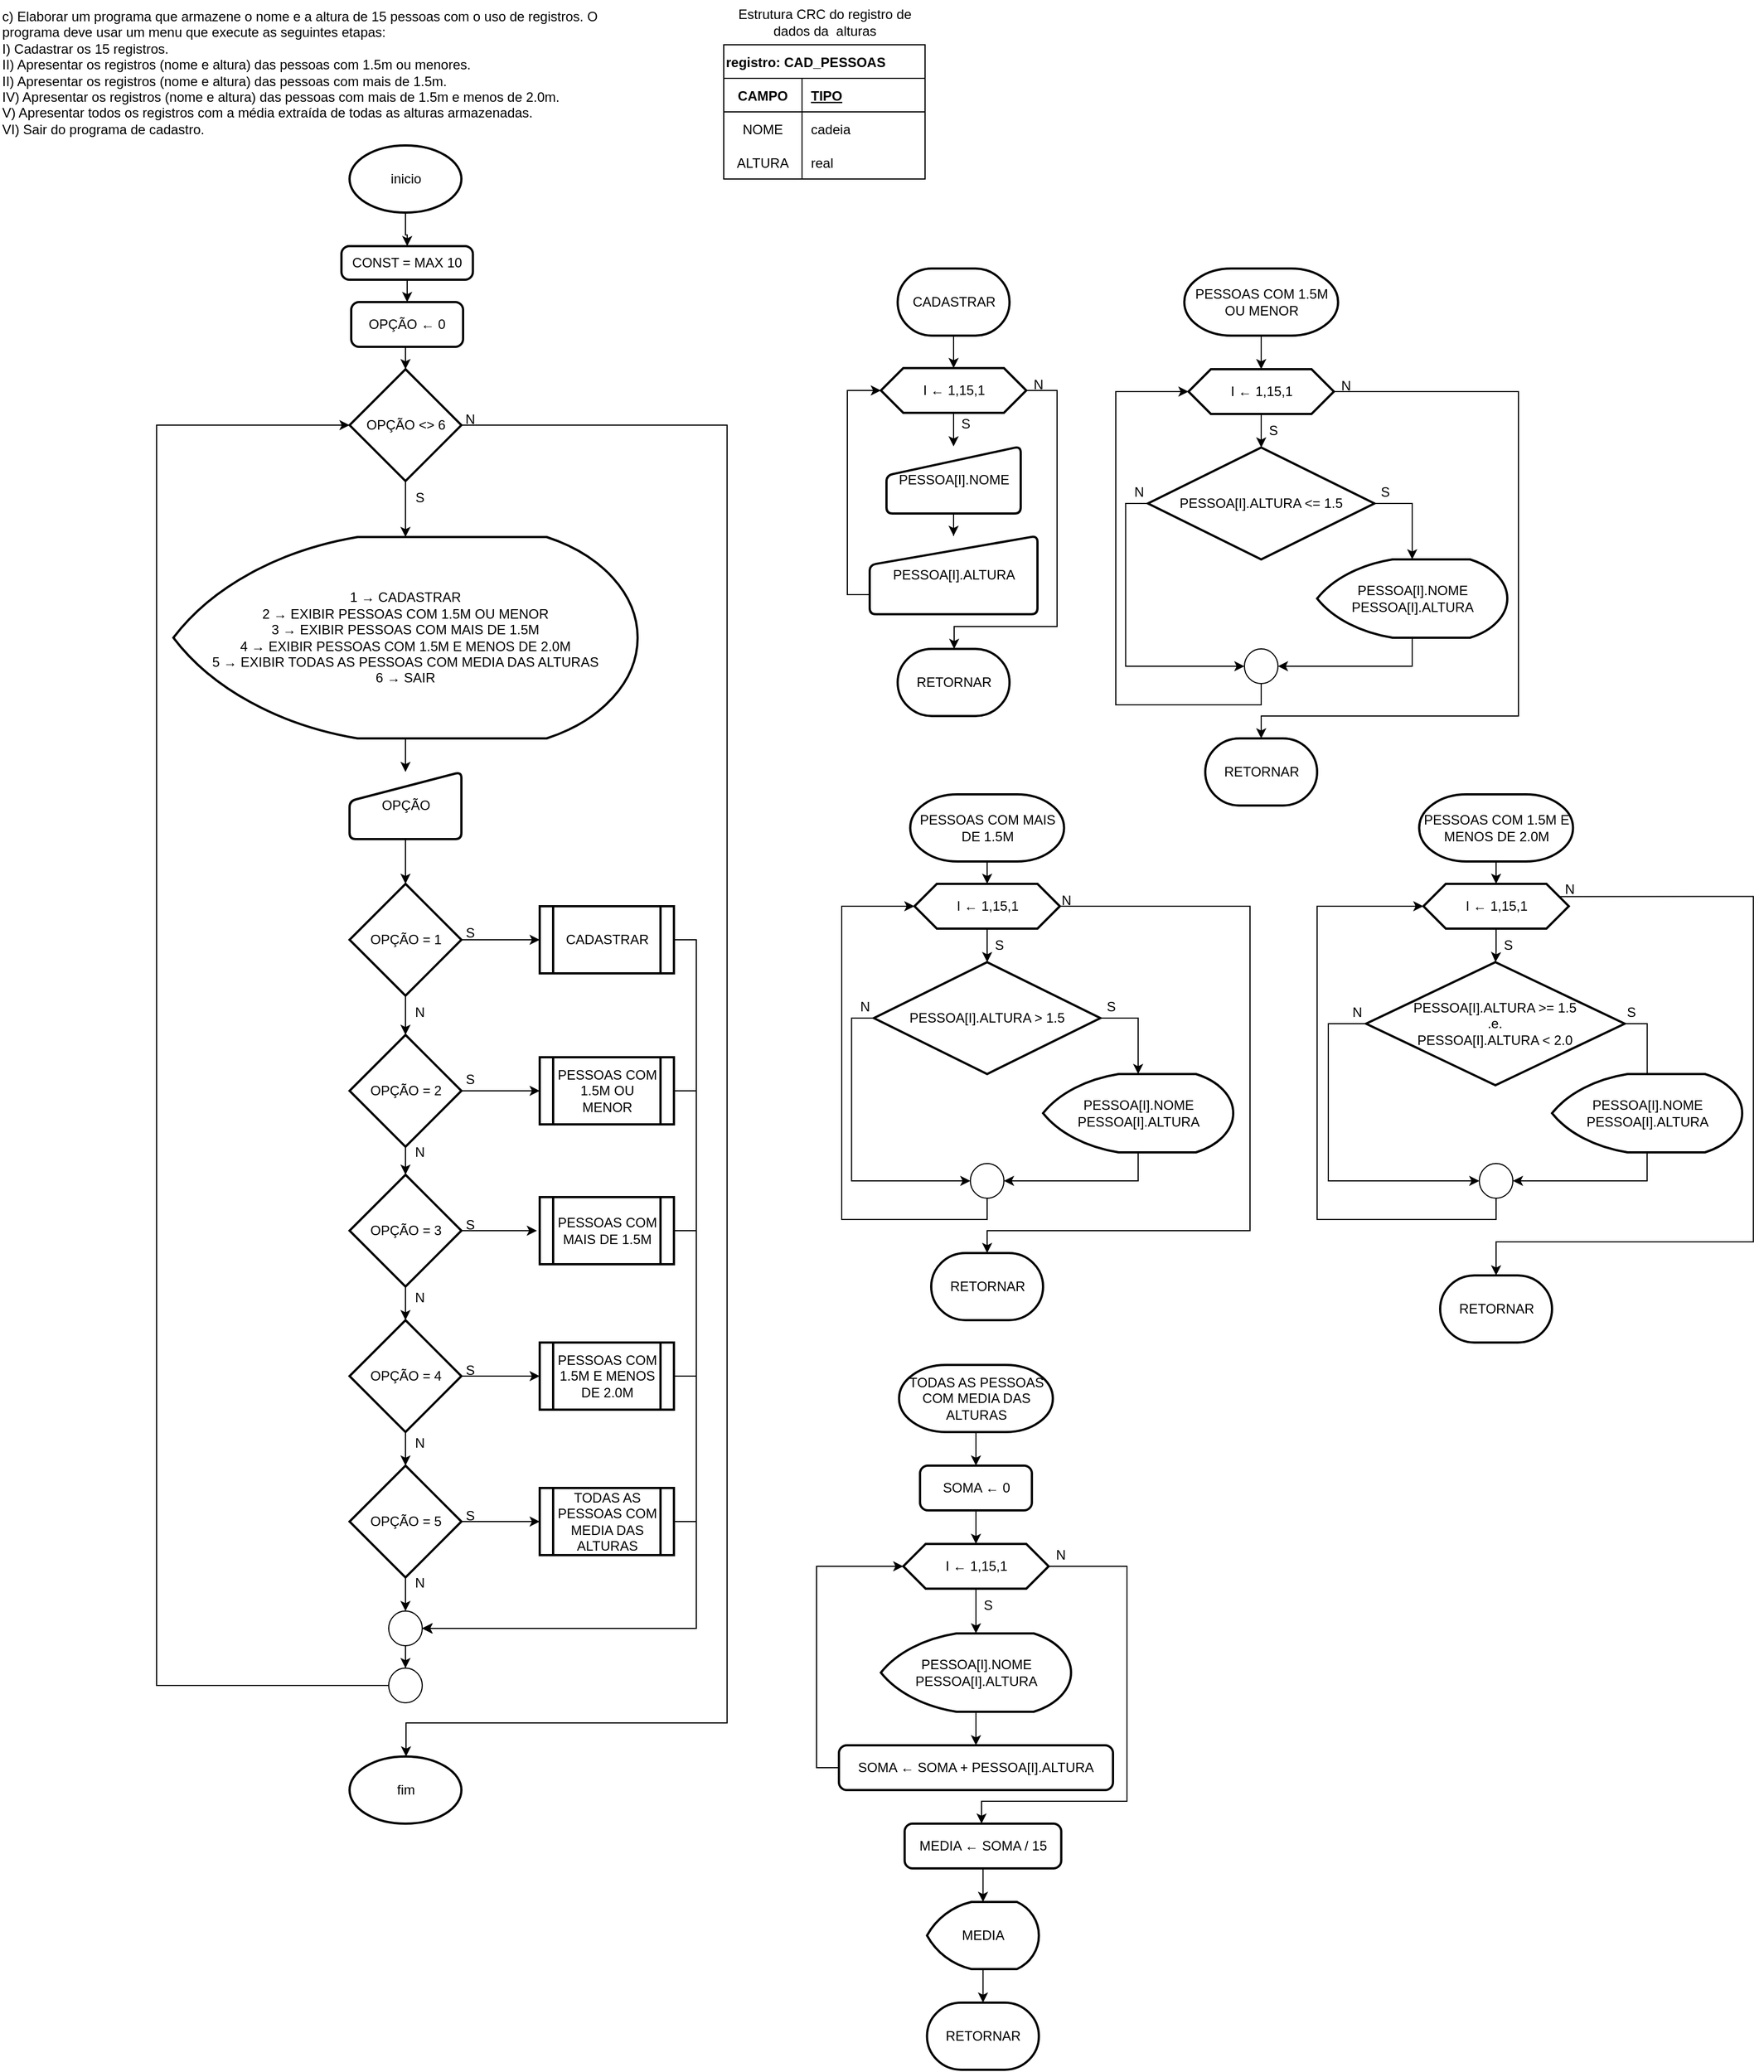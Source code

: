 <mxfile version="19.0.3" type="device"><diagram id="LJ9SAb0dNBI83WaKkTqZ" name="Página-1"><mxGraphModel dx="1673" dy="1018" grid="1" gridSize="10" guides="1" tooltips="1" connect="1" arrows="1" fold="1" page="1" pageScale="1" pageWidth="827" pageHeight="1169" math="1" shadow="0"><root><mxCell id="0"/><mxCell id="1" parent="0"/><mxCell id="teIxPGMPW0-w3DGGr-jx-31" value="registro: CAD_PESSOAS" style="shape=table;startSize=30;container=1;collapsible=1;childLayout=tableLayout;fixedRows=1;rowLines=0;fontStyle=1;align=left;resizeLast=1;" parent="1" vertex="1"><mxGeometry x="647" y="40" width="180" height="120" as="geometry"/></mxCell><mxCell id="teIxPGMPW0-w3DGGr-jx-32" value="" style="shape=tableRow;horizontal=0;startSize=0;swimlaneHead=0;swimlaneBody=0;fillColor=none;collapsible=0;dropTarget=0;points=[[0,0.5],[1,0.5]];portConstraint=eastwest;top=0;left=0;right=0;bottom=1;" parent="teIxPGMPW0-w3DGGr-jx-31" vertex="1"><mxGeometry y="30" width="180" height="30" as="geometry"/></mxCell><mxCell id="teIxPGMPW0-w3DGGr-jx-33" value="CAMPO" style="shape=partialRectangle;connectable=0;fillColor=none;top=0;left=0;bottom=0;right=0;fontStyle=1;overflow=hidden;" parent="teIxPGMPW0-w3DGGr-jx-32" vertex="1"><mxGeometry width="70" height="30" as="geometry"><mxRectangle width="70" height="30" as="alternateBounds"/></mxGeometry></mxCell><mxCell id="teIxPGMPW0-w3DGGr-jx-34" value="TIPO" style="shape=partialRectangle;connectable=0;fillColor=none;top=0;left=0;bottom=0;right=0;align=left;spacingLeft=6;fontStyle=5;overflow=hidden;" parent="teIxPGMPW0-w3DGGr-jx-32" vertex="1"><mxGeometry x="70" width="110" height="30" as="geometry"><mxRectangle width="110" height="30" as="alternateBounds"/></mxGeometry></mxCell><mxCell id="teIxPGMPW0-w3DGGr-jx-35" value="" style="shape=tableRow;horizontal=0;startSize=0;swimlaneHead=0;swimlaneBody=0;fillColor=none;collapsible=0;dropTarget=0;points=[[0,0.5],[1,0.5]];portConstraint=eastwest;top=0;left=0;right=0;bottom=0;" parent="teIxPGMPW0-w3DGGr-jx-31" vertex="1"><mxGeometry y="60" width="180" height="30" as="geometry"/></mxCell><mxCell id="teIxPGMPW0-w3DGGr-jx-36" value="NOME" style="shape=partialRectangle;connectable=0;fillColor=none;top=0;left=0;bottom=0;right=0;editable=1;overflow=hidden;" parent="teIxPGMPW0-w3DGGr-jx-35" vertex="1"><mxGeometry width="70" height="30" as="geometry"><mxRectangle width="70" height="30" as="alternateBounds"/></mxGeometry></mxCell><mxCell id="teIxPGMPW0-w3DGGr-jx-37" value="cadeia" style="shape=partialRectangle;connectable=0;fillColor=none;top=0;left=0;bottom=0;right=0;align=left;spacingLeft=6;overflow=hidden;" parent="teIxPGMPW0-w3DGGr-jx-35" vertex="1"><mxGeometry x="70" width="110" height="30" as="geometry"><mxRectangle width="110" height="30" as="alternateBounds"/></mxGeometry></mxCell><mxCell id="teIxPGMPW0-w3DGGr-jx-38" value="" style="shape=tableRow;horizontal=0;startSize=0;swimlaneHead=0;swimlaneBody=0;fillColor=none;collapsible=0;dropTarget=0;points=[[0,0.5],[1,0.5]];portConstraint=eastwest;top=0;left=0;right=0;bottom=0;" parent="teIxPGMPW0-w3DGGr-jx-31" vertex="1"><mxGeometry y="90" width="180" height="30" as="geometry"/></mxCell><mxCell id="teIxPGMPW0-w3DGGr-jx-39" value="ALTURA" style="shape=partialRectangle;connectable=0;fillColor=none;top=0;left=0;bottom=0;right=0;editable=1;overflow=hidden;" parent="teIxPGMPW0-w3DGGr-jx-38" vertex="1"><mxGeometry width="70" height="30" as="geometry"><mxRectangle width="70" height="30" as="alternateBounds"/></mxGeometry></mxCell><mxCell id="teIxPGMPW0-w3DGGr-jx-40" value="real" style="shape=partialRectangle;connectable=0;fillColor=none;top=0;left=0;bottom=0;right=0;align=left;spacingLeft=6;overflow=hidden;" parent="teIxPGMPW0-w3DGGr-jx-38" vertex="1"><mxGeometry x="70" width="110" height="30" as="geometry"><mxRectangle width="110" height="30" as="alternateBounds"/></mxGeometry></mxCell><mxCell id="teIxPGMPW0-w3DGGr-jx-44" value="c) Elaborar um programa que armazene o nome e a altura de 15 pessoas com o uso de registros. O&lt;br&gt;programa deve usar um menu que execute as seguintes etapas:&lt;br&gt;I) Cadastrar os 15 registros.&lt;br&gt;II) Apresentar os registros (nome e altura) das pessoas com 1.5m ou menores.&lt;br&gt;II) Apresentar os registros (nome e altura) das pessoas com mais de 1.5m.&lt;br&gt;IV) Apresentar os registros (nome e altura) das pessoas com mais de 1.5m e menos de 2.0m.&lt;br&gt;V) Apresentar todos os registros com a média extraída de todas as alturas armazenadas.&lt;br&gt;VI) Sair do programa de cadastro." style="text;html=1;align=left;verticalAlign=middle;resizable=0;points=[];autosize=1;strokeColor=none;fillColor=none;" parent="1" vertex="1"><mxGeometry width="550" height="130" as="geometry"/></mxCell><mxCell id="teIxPGMPW0-w3DGGr-jx-45" value="fim" style="strokeWidth=2;html=1;shape=mxgraph.flowchart.start_1;whiteSpace=wrap;" parent="1" vertex="1"><mxGeometry x="312.5" y="1570" width="100" height="60" as="geometry"/></mxCell><mxCell id="IlUBP-6CFUCxmYZLpKxb-3" style="edgeStyle=orthogonalEdgeStyle;rounded=0;orthogonalLoop=1;jettySize=auto;html=1;exitX=0.5;exitY=1;exitDx=0;exitDy=0;exitPerimeter=0;" edge="1" parent="1" source="teIxPGMPW0-w3DGGr-jx-46" target="IlUBP-6CFUCxmYZLpKxb-1"><mxGeometry relative="1" as="geometry"/></mxCell><mxCell id="teIxPGMPW0-w3DGGr-jx-46" value="inicio" style="strokeWidth=2;html=1;shape=mxgraph.flowchart.start_1;whiteSpace=wrap;" parent="1" vertex="1"><mxGeometry x="312.5" y="130" width="100" height="60" as="geometry"/></mxCell><mxCell id="teIxPGMPW0-w3DGGr-jx-50" value="" style="edgeStyle=orthogonalEdgeStyle;rounded=0;orthogonalLoop=1;jettySize=auto;html=1;" parent="1" source="teIxPGMPW0-w3DGGr-jx-47" target="teIxPGMPW0-w3DGGr-jx-49" edge="1"><mxGeometry relative="1" as="geometry"/></mxCell><mxCell id="PI6OrRHNAmkPmVGXPq8E-4" style="edgeStyle=orthogonalEdgeStyle;rounded=0;orthogonalLoop=1;jettySize=auto;html=1;exitX=1;exitY=0.5;exitDx=0;exitDy=0;" parent="1" source="teIxPGMPW0-w3DGGr-jx-47" target="PI6OrRHNAmkPmVGXPq8E-3" edge="1"><mxGeometry relative="1" as="geometry"><Array as="points"><mxPoint x="945" y="349"/><mxPoint x="945" y="560"/><mxPoint x="853" y="560"/></Array></mxGeometry></mxCell><mxCell id="teIxPGMPW0-w3DGGr-jx-47" value="I ← 1,15,1" style="shape=hexagon;perimeter=hexagonPerimeter2;whiteSpace=wrap;html=1;fixedSize=1;strokeWidth=2;" parent="1" vertex="1"><mxGeometry x="787.5" y="329" width="130" height="40" as="geometry"/></mxCell><mxCell id="teIxPGMPW0-w3DGGr-jx-54" value="" style="edgeStyle=orthogonalEdgeStyle;rounded=0;orthogonalLoop=1;jettySize=auto;html=1;" parent="1" source="teIxPGMPW0-w3DGGr-jx-49" target="teIxPGMPW0-w3DGGr-jx-53" edge="1"><mxGeometry relative="1" as="geometry"/></mxCell><mxCell id="teIxPGMPW0-w3DGGr-jx-49" value="PESSOA[I].NOME" style="html=1;strokeWidth=2;shape=manualInput;whiteSpace=wrap;rounded=1;size=26;arcSize=11;" parent="1" vertex="1"><mxGeometry x="792.5" y="399" width="120" height="60" as="geometry"/></mxCell><mxCell id="teIxPGMPW0-w3DGGr-jx-51" value="S" style="text;html=1;align=center;verticalAlign=middle;resizable=0;points=[];autosize=1;strokeColor=none;fillColor=none;" parent="1" vertex="1"><mxGeometry x="847.5" y="364" width="30" height="30" as="geometry"/></mxCell><mxCell id="teIxPGMPW0-w3DGGr-jx-52" value="&lt;span class=&quot;fontstyle0&quot;&gt;Estrutura CRC do registro de&lt;br&gt;dados da&lt;/span&gt;&amp;nbsp; alturas" style="text;html=1;align=center;verticalAlign=middle;resizable=0;points=[];autosize=1;strokeColor=none;fillColor=none;" parent="1" vertex="1"><mxGeometry x="647" width="180" height="40" as="geometry"/></mxCell><mxCell id="lU_Yyd9kSBHqu7ctKC-S-3" style="edgeStyle=orthogonalEdgeStyle;rounded=0;orthogonalLoop=1;jettySize=auto;html=1;exitX=0;exitY=0.75;exitDx=0;exitDy=0;entryX=0;entryY=0.5;entryDx=0;entryDy=0;" parent="1" source="teIxPGMPW0-w3DGGr-jx-53" target="teIxPGMPW0-w3DGGr-jx-47" edge="1"><mxGeometry relative="1" as="geometry"/></mxCell><mxCell id="teIxPGMPW0-w3DGGr-jx-53" value="PESSOA[I].ALTURA" style="html=1;strokeWidth=2;shape=manualInput;whiteSpace=wrap;rounded=1;size=26;arcSize=11;" parent="1" vertex="1"><mxGeometry x="777.5" y="479" width="150" height="70" as="geometry"/></mxCell><mxCell id="2sQ_vGjfRkfGGrrOUuY--8" style="edgeStyle=orthogonalEdgeStyle;rounded=0;orthogonalLoop=1;jettySize=auto;html=1;exitX=0.5;exitY=1;exitDx=0;exitDy=0;entryX=0.5;entryY=0;entryDx=0;entryDy=0;entryPerimeter=0;" parent="1" source="teIxPGMPW0-w3DGGr-jx-132" target="teIxPGMPW0-w3DGGr-jx-136" edge="1"><mxGeometry relative="1" as="geometry"/></mxCell><mxCell id="teIxPGMPW0-w3DGGr-jx-132" value="OPÇÃO ← 0" style="rounded=1;whiteSpace=wrap;html=1;absoluteArcSize=1;arcSize=14;strokeWidth=2;" parent="1" vertex="1"><mxGeometry x="314" y="270" width="100" height="40" as="geometry"/></mxCell><mxCell id="lU_Yyd9kSBHqu7ctKC-S-1" value="" style="edgeStyle=orthogonalEdgeStyle;rounded=0;orthogonalLoop=1;jettySize=auto;html=1;" parent="1" source="teIxPGMPW0-w3DGGr-jx-136" target="2sQ_vGjfRkfGGrrOUuY--1" edge="1"><mxGeometry relative="1" as="geometry"/></mxCell><mxCell id="PI6OrRHNAmkPmVGXPq8E-56" style="edgeStyle=orthogonalEdgeStyle;rounded=0;orthogonalLoop=1;jettySize=auto;html=1;exitX=1;exitY=0.5;exitDx=0;exitDy=0;exitPerimeter=0;" parent="1" source="teIxPGMPW0-w3DGGr-jx-136" target="teIxPGMPW0-w3DGGr-jx-45" edge="1"><mxGeometry relative="1" as="geometry"><Array as="points"><mxPoint x="650" y="380"/><mxPoint x="650" y="1540"/><mxPoint x="363" y="1540"/></Array></mxGeometry></mxCell><mxCell id="teIxPGMPW0-w3DGGr-jx-136" value="OPÇÃO &amp;lt;&amp;gt; 6" style="strokeWidth=2;html=1;shape=mxgraph.flowchart.decision;whiteSpace=wrap;" parent="1" vertex="1"><mxGeometry x="312.5" y="330" width="100" height="100" as="geometry"/></mxCell><mxCell id="PI6OrRHNAmkPmVGXPq8E-24" style="edgeStyle=orthogonalEdgeStyle;rounded=0;orthogonalLoop=1;jettySize=auto;html=1;exitX=0.5;exitY=1;exitDx=0;exitDy=0;exitPerimeter=0;" parent="1" source="teIxPGMPW0-w3DGGr-jx-138" target="teIxPGMPW0-w3DGGr-jx-148" edge="1"><mxGeometry relative="1" as="geometry"/></mxCell><mxCell id="PI6OrRHNAmkPmVGXPq8E-43" value="" style="edgeStyle=orthogonalEdgeStyle;rounded=0;orthogonalLoop=1;jettySize=auto;html=1;" parent="1" source="teIxPGMPW0-w3DGGr-jx-138" target="PI6OrRHNAmkPmVGXPq8E-42" edge="1"><mxGeometry relative="1" as="geometry"/></mxCell><mxCell id="teIxPGMPW0-w3DGGr-jx-138" value="OPÇÃO = 1" style="strokeWidth=2;html=1;shape=mxgraph.flowchart.decision;whiteSpace=wrap;" parent="1" vertex="1"><mxGeometry x="312.5" y="790" width="100" height="100" as="geometry"/></mxCell><mxCell id="teIxPGMPW0-w3DGGr-jx-140" value="S" style="text;html=1;align=center;verticalAlign=middle;resizable=0;points=[];autosize=1;strokeColor=none;fillColor=none;" parent="1" vertex="1"><mxGeometry x="360" y="430" width="30" height="30" as="geometry"/></mxCell><mxCell id="teIxPGMPW0-w3DGGr-jx-147" value="N" style="text;html=1;align=center;verticalAlign=middle;resizable=0;points=[];autosize=1;strokeColor=none;fillColor=none;" parent="1" vertex="1"><mxGeometry x="912.5" y="329" width="30" height="30" as="geometry"/></mxCell><mxCell id="PI6OrRHNAmkPmVGXPq8E-25" style="edgeStyle=orthogonalEdgeStyle;rounded=0;orthogonalLoop=1;jettySize=auto;html=1;exitX=0.5;exitY=1;exitDx=0;exitDy=0;exitPerimeter=0;" parent="1" source="teIxPGMPW0-w3DGGr-jx-148" target="lU_Yyd9kSBHqu7ctKC-S-27" edge="1"><mxGeometry relative="1" as="geometry"/></mxCell><mxCell id="PI6OrRHNAmkPmVGXPq8E-33" value="" style="edgeStyle=orthogonalEdgeStyle;rounded=0;orthogonalLoop=1;jettySize=auto;html=1;" parent="1" source="teIxPGMPW0-w3DGGr-jx-148" target="PI6OrRHNAmkPmVGXPq8E-32" edge="1"><mxGeometry relative="1" as="geometry"/></mxCell><mxCell id="teIxPGMPW0-w3DGGr-jx-148" value="OPÇÃO = 2" style="strokeWidth=2;html=1;shape=mxgraph.flowchart.decision;whiteSpace=wrap;" parent="1" vertex="1"><mxGeometry x="312.5" y="925" width="100" height="100" as="geometry"/></mxCell><mxCell id="teIxPGMPW0-w3DGGr-jx-155" value="S" style="text;html=1;align=center;verticalAlign=middle;resizable=0;points=[];autosize=1;strokeColor=none;fillColor=none;" parent="1" vertex="1"><mxGeometry x="405" y="950" width="30" height="30" as="geometry"/></mxCell><mxCell id="teIxPGMPW0-w3DGGr-jx-157" value="S" style="text;html=1;align=center;verticalAlign=middle;resizable=0;points=[];autosize=1;strokeColor=none;fillColor=none;" parent="1" vertex="1"><mxGeometry x="405" y="819" width="30" height="30" as="geometry"/></mxCell><mxCell id="teIxPGMPW0-w3DGGr-jx-158" value="N" style="text;html=1;align=center;verticalAlign=middle;resizable=0;points=[];autosize=1;strokeColor=none;fillColor=none;" parent="1" vertex="1"><mxGeometry x="360" y="890" width="30" height="30" as="geometry"/></mxCell><mxCell id="teIxPGMPW0-w3DGGr-jx-159" value="N" style="text;html=1;align=center;verticalAlign=middle;resizable=0;points=[];autosize=1;strokeColor=none;fillColor=none;" parent="1" vertex="1"><mxGeometry x="405" y="360" width="30" height="30" as="geometry"/></mxCell><mxCell id="lU_Yyd9kSBHqu7ctKC-S-2" value="" style="edgeStyle=orthogonalEdgeStyle;rounded=0;orthogonalLoop=1;jettySize=auto;html=1;" parent="1" source="2sQ_vGjfRkfGGrrOUuY--1" target="2sQ_vGjfRkfGGrrOUuY--2" edge="1"><mxGeometry relative="1" as="geometry"/></mxCell><mxCell id="2sQ_vGjfRkfGGrrOUuY--1" value="&lt;div&gt;1 → CADASTRAR&lt;/div&gt;&lt;div&gt;2 → EXIBIR PESSOAS COM 1.5M OU MENOR&lt;br&gt;&lt;/div&gt;&lt;div&gt;3 → EXIBIR PESSOAS COM MAIS DE 1.5M&lt;br&gt;&lt;/div&gt;&lt;div&gt;4 → EXIBIR PESSOAS COM 1.5M E MENOS DE 2.0M&lt;br&gt;&lt;/div&gt;&lt;div&gt;5 → EXIBIR TODAS AS PESSOAS COM MEDIA DAS ALTURAS&lt;/div&gt;&lt;div&gt;6 → SAIR&lt;br&gt;&lt;/div&gt;" style="strokeWidth=2;html=1;shape=mxgraph.flowchart.display;whiteSpace=wrap;" parent="1" vertex="1"><mxGeometry x="155" y="480" width="415" height="180" as="geometry"/></mxCell><mxCell id="2sQ_vGjfRkfGGrrOUuY--3" value="" style="edgeStyle=orthogonalEdgeStyle;rounded=0;orthogonalLoop=1;jettySize=auto;html=1;" parent="1" source="2sQ_vGjfRkfGGrrOUuY--2" target="teIxPGMPW0-w3DGGr-jx-138" edge="1"><mxGeometry relative="1" as="geometry"/></mxCell><mxCell id="2sQ_vGjfRkfGGrrOUuY--2" value="OPÇÃO" style="html=1;strokeWidth=2;shape=manualInput;whiteSpace=wrap;rounded=1;size=26;arcSize=11;" parent="1" vertex="1"><mxGeometry x="312.5" y="690" width="100" height="60" as="geometry"/></mxCell><mxCell id="lU_Yyd9kSBHqu7ctKC-S-8" value="" style="edgeStyle=orthogonalEdgeStyle;rounded=0;orthogonalLoop=1;jettySize=auto;html=1;" parent="1" source="lU_Yyd9kSBHqu7ctKC-S-5" target="lU_Yyd9kSBHqu7ctKC-S-7" edge="1"><mxGeometry relative="1" as="geometry"/></mxCell><mxCell id="PI6OrRHNAmkPmVGXPq8E-9" style="edgeStyle=orthogonalEdgeStyle;rounded=0;orthogonalLoop=1;jettySize=auto;html=1;exitX=1;exitY=0.5;exitDx=0;exitDy=0;" parent="1" source="lU_Yyd9kSBHqu7ctKC-S-5" edge="1"><mxGeometry relative="1" as="geometry"><mxPoint x="1127.5" y="660" as="targetPoint"/><Array as="points"><mxPoint x="1357.5" y="350"/><mxPoint x="1357.5" y="640"/><mxPoint x="1127.5" y="640"/></Array></mxGeometry></mxCell><mxCell id="lU_Yyd9kSBHqu7ctKC-S-5" value="I ← 1,15,1" style="shape=hexagon;perimeter=hexagonPerimeter2;whiteSpace=wrap;html=1;fixedSize=1;strokeWidth=2;" parent="1" vertex="1"><mxGeometry x="1062.5" y="330" width="130" height="40" as="geometry"/></mxCell><mxCell id="lU_Yyd9kSBHqu7ctKC-S-10" style="edgeStyle=orthogonalEdgeStyle;rounded=0;orthogonalLoop=1;jettySize=auto;html=1;exitX=1;exitY=0.5;exitDx=0;exitDy=0;exitPerimeter=0;" parent="1" source="lU_Yyd9kSBHqu7ctKC-S-7" target="lU_Yyd9kSBHqu7ctKC-S-9" edge="1"><mxGeometry relative="1" as="geometry"/></mxCell><mxCell id="lU_Yyd9kSBHqu7ctKC-S-14" style="edgeStyle=orthogonalEdgeStyle;rounded=0;orthogonalLoop=1;jettySize=auto;html=1;exitX=0;exitY=0.5;exitDx=0;exitDy=0;exitPerimeter=0;entryX=0;entryY=0.5;entryDx=0;entryDy=0;entryPerimeter=0;" parent="1" source="lU_Yyd9kSBHqu7ctKC-S-7" target="lU_Yyd9kSBHqu7ctKC-S-12" edge="1"><mxGeometry relative="1" as="geometry"/></mxCell><mxCell id="lU_Yyd9kSBHqu7ctKC-S-7" value="&lt;div&gt;PESSOA[I].ALTURA &amp;lt;= 1.5&lt;/div&gt;" style="strokeWidth=2;html=1;shape=mxgraph.flowchart.decision;whiteSpace=wrap;" parent="1" vertex="1"><mxGeometry x="1026.25" y="400" width="202.5" height="100" as="geometry"/></mxCell><mxCell id="lU_Yyd9kSBHqu7ctKC-S-13" style="edgeStyle=orthogonalEdgeStyle;rounded=0;orthogonalLoop=1;jettySize=auto;html=1;exitX=0.5;exitY=1;exitDx=0;exitDy=0;exitPerimeter=0;entryX=1;entryY=0.5;entryDx=0;entryDy=0;entryPerimeter=0;" parent="1" source="lU_Yyd9kSBHqu7ctKC-S-9" target="lU_Yyd9kSBHqu7ctKC-S-12" edge="1"><mxGeometry relative="1" as="geometry"/></mxCell><mxCell id="lU_Yyd9kSBHqu7ctKC-S-9" value="&lt;div&gt;PESSOA[I].NOME&lt;/div&gt;PESSOA[I].ALTURA" style="strokeWidth=2;html=1;shape=mxgraph.flowchart.display;whiteSpace=wrap;" parent="1" vertex="1"><mxGeometry x="1177.5" y="500" width="170" height="70" as="geometry"/></mxCell><mxCell id="lU_Yyd9kSBHqu7ctKC-S-11" value="S" style="text;html=1;align=center;verticalAlign=middle;resizable=0;points=[];autosize=1;strokeColor=none;fillColor=none;" parent="1" vertex="1"><mxGeometry x="1122.5" y="370" width="30" height="30" as="geometry"/></mxCell><mxCell id="lU_Yyd9kSBHqu7ctKC-S-18" style="edgeStyle=orthogonalEdgeStyle;rounded=0;orthogonalLoop=1;jettySize=auto;html=1;exitX=0.5;exitY=1;exitDx=0;exitDy=0;exitPerimeter=0;entryX=0;entryY=0.5;entryDx=0;entryDy=0;" parent="1" source="lU_Yyd9kSBHqu7ctKC-S-12" target="lU_Yyd9kSBHqu7ctKC-S-5" edge="1"><mxGeometry relative="1" as="geometry"><Array as="points"><mxPoint x="1127.5" y="630"/><mxPoint x="997.5" y="630"/><mxPoint x="997.5" y="350"/></Array></mxGeometry></mxCell><mxCell id="lU_Yyd9kSBHqu7ctKC-S-12" value="" style="verticalLabelPosition=bottom;verticalAlign=top;html=1;shape=mxgraph.flowchart.on-page_reference;" parent="1" vertex="1"><mxGeometry x="1112.5" y="580" width="30" height="31" as="geometry"/></mxCell><mxCell id="lU_Yyd9kSBHqu7ctKC-S-16" value="N" style="text;html=1;align=center;verticalAlign=middle;resizable=0;points=[];autosize=1;strokeColor=none;fillColor=none;" parent="1" vertex="1"><mxGeometry x="1002.5" y="425" width="30" height="30" as="geometry"/></mxCell><mxCell id="lU_Yyd9kSBHqu7ctKC-S-17" value="S" style="text;html=1;align=center;verticalAlign=middle;resizable=0;points=[];autosize=1;strokeColor=none;fillColor=none;" parent="1" vertex="1"><mxGeometry x="1222.5" y="425" width="30" height="30" as="geometry"/></mxCell><mxCell id="lU_Yyd9kSBHqu7ctKC-S-22" value="N" style="text;html=1;align=center;verticalAlign=middle;resizable=0;points=[];autosize=1;strokeColor=none;fillColor=none;" parent="1" vertex="1"><mxGeometry x="360" y="1015" width="30" height="30" as="geometry"/></mxCell><mxCell id="lU_Yyd9kSBHqu7ctKC-S-24" value="N" style="text;html=1;align=center;verticalAlign=middle;resizable=0;points=[];autosize=1;strokeColor=none;fillColor=none;" parent="1" vertex="1"><mxGeometry x="1187.5" y="330" width="30" height="30" as="geometry"/></mxCell><mxCell id="PI6OrRHNAmkPmVGXPq8E-26" style="edgeStyle=orthogonalEdgeStyle;rounded=0;orthogonalLoop=1;jettySize=auto;html=1;exitX=0.5;exitY=1;exitDx=0;exitDy=0;exitPerimeter=0;" parent="1" source="lU_Yyd9kSBHqu7ctKC-S-27" target="lU_Yyd9kSBHqu7ctKC-S-49" edge="1"><mxGeometry relative="1" as="geometry"/></mxCell><mxCell id="PI6OrRHNAmkPmVGXPq8E-41" style="edgeStyle=orthogonalEdgeStyle;rounded=0;orthogonalLoop=1;jettySize=auto;html=1;exitX=1;exitY=0.5;exitDx=0;exitDy=0;exitPerimeter=0;" parent="1" source="lU_Yyd9kSBHqu7ctKC-S-27" edge="1"><mxGeometry relative="1" as="geometry"><mxPoint x="480" y="1100" as="targetPoint"/></mxGeometry></mxCell><mxCell id="lU_Yyd9kSBHqu7ctKC-S-27" value="OPÇÃO = 3" style="strokeWidth=2;html=1;shape=mxgraph.flowchart.decision;whiteSpace=wrap;" parent="1" vertex="1"><mxGeometry x="312.5" y="1050" width="100" height="100" as="geometry"/></mxCell><mxCell id="lU_Yyd9kSBHqu7ctKC-S-29" value="" style="edgeStyle=orthogonalEdgeStyle;rounded=0;orthogonalLoop=1;jettySize=auto;html=1;" parent="1" source="lU_Yyd9kSBHqu7ctKC-S-31" target="lU_Yyd9kSBHqu7ctKC-S-34" edge="1"><mxGeometry relative="1" as="geometry"/></mxCell><mxCell id="PI6OrRHNAmkPmVGXPq8E-13" style="edgeStyle=orthogonalEdgeStyle;rounded=0;orthogonalLoop=1;jettySize=auto;html=1;exitX=1;exitY=0.5;exitDx=0;exitDy=0;" parent="1" source="lU_Yyd9kSBHqu7ctKC-S-31" target="PI6OrRHNAmkPmVGXPq8E-12" edge="1"><mxGeometry relative="1" as="geometry"><Array as="points"><mxPoint x="1117.5" y="810"/><mxPoint x="1117.5" y="1100"/><mxPoint x="882.5" y="1100"/></Array></mxGeometry></mxCell><mxCell id="lU_Yyd9kSBHqu7ctKC-S-31" value="I ← 1,15,1" style="shape=hexagon;perimeter=hexagonPerimeter2;whiteSpace=wrap;html=1;fixedSize=1;strokeWidth=2;" parent="1" vertex="1"><mxGeometry x="817.5" y="790" width="130" height="40" as="geometry"/></mxCell><mxCell id="lU_Yyd9kSBHqu7ctKC-S-32" style="edgeStyle=orthogonalEdgeStyle;rounded=0;orthogonalLoop=1;jettySize=auto;html=1;exitX=1;exitY=0.5;exitDx=0;exitDy=0;exitPerimeter=0;" parent="1" source="lU_Yyd9kSBHqu7ctKC-S-34" target="lU_Yyd9kSBHqu7ctKC-S-36" edge="1"><mxGeometry relative="1" as="geometry"/></mxCell><mxCell id="lU_Yyd9kSBHqu7ctKC-S-33" style="edgeStyle=orthogonalEdgeStyle;rounded=0;orthogonalLoop=1;jettySize=auto;html=1;exitX=0;exitY=0.5;exitDx=0;exitDy=0;exitPerimeter=0;entryX=0;entryY=0.5;entryDx=0;entryDy=0;entryPerimeter=0;" parent="1" source="lU_Yyd9kSBHqu7ctKC-S-34" target="lU_Yyd9kSBHqu7ctKC-S-39" edge="1"><mxGeometry relative="1" as="geometry"/></mxCell><mxCell id="lU_Yyd9kSBHqu7ctKC-S-34" value="&lt;div&gt;PESSOA[I].ALTURA &amp;gt; 1.5&lt;/div&gt;" style="strokeWidth=2;html=1;shape=mxgraph.flowchart.decision;whiteSpace=wrap;" parent="1" vertex="1"><mxGeometry x="781.25" y="860" width="202.5" height="100" as="geometry"/></mxCell><mxCell id="lU_Yyd9kSBHqu7ctKC-S-35" style="edgeStyle=orthogonalEdgeStyle;rounded=0;orthogonalLoop=1;jettySize=auto;html=1;exitX=0.5;exitY=1;exitDx=0;exitDy=0;exitPerimeter=0;entryX=1;entryY=0.5;entryDx=0;entryDy=0;entryPerimeter=0;" parent="1" source="lU_Yyd9kSBHqu7ctKC-S-36" target="lU_Yyd9kSBHqu7ctKC-S-39" edge="1"><mxGeometry relative="1" as="geometry"/></mxCell><mxCell id="lU_Yyd9kSBHqu7ctKC-S-36" value="&lt;div&gt;PESSOA[I].NOME&lt;/div&gt;PESSOA[I].ALTURA" style="strokeWidth=2;html=1;shape=mxgraph.flowchart.display;whiteSpace=wrap;" parent="1" vertex="1"><mxGeometry x="932.5" y="960" width="170" height="70" as="geometry"/></mxCell><mxCell id="lU_Yyd9kSBHqu7ctKC-S-37" value="S" style="text;html=1;align=center;verticalAlign=middle;resizable=0;points=[];autosize=1;strokeColor=none;fillColor=none;" parent="1" vertex="1"><mxGeometry x="877.5" y="830" width="30" height="30" as="geometry"/></mxCell><mxCell id="lU_Yyd9kSBHqu7ctKC-S-38" style="edgeStyle=orthogonalEdgeStyle;rounded=0;orthogonalLoop=1;jettySize=auto;html=1;exitX=0.5;exitY=1;exitDx=0;exitDy=0;exitPerimeter=0;entryX=0;entryY=0.5;entryDx=0;entryDy=0;" parent="1" source="lU_Yyd9kSBHqu7ctKC-S-39" target="lU_Yyd9kSBHqu7ctKC-S-31" edge="1"><mxGeometry relative="1" as="geometry"><Array as="points"><mxPoint x="882.5" y="1090"/><mxPoint x="752.5" y="1090"/><mxPoint x="752.5" y="810"/></Array></mxGeometry></mxCell><mxCell id="lU_Yyd9kSBHqu7ctKC-S-39" value="" style="verticalLabelPosition=bottom;verticalAlign=top;html=1;shape=mxgraph.flowchart.on-page_reference;" parent="1" vertex="1"><mxGeometry x="867.5" y="1040" width="30" height="31" as="geometry"/></mxCell><mxCell id="lU_Yyd9kSBHqu7ctKC-S-40" value="N" style="text;html=1;align=center;verticalAlign=middle;resizable=0;points=[];autosize=1;strokeColor=none;fillColor=none;" parent="1" vertex="1"><mxGeometry x="757.5" y="885" width="30" height="30" as="geometry"/></mxCell><mxCell id="lU_Yyd9kSBHqu7ctKC-S-41" value="S" style="text;html=1;align=center;verticalAlign=middle;resizable=0;points=[];autosize=1;strokeColor=none;fillColor=none;" parent="1" vertex="1"><mxGeometry x="977.5" y="885" width="30" height="30" as="geometry"/></mxCell><mxCell id="lU_Yyd9kSBHqu7ctKC-S-43" value="N" style="text;html=1;align=center;verticalAlign=middle;resizable=0;points=[];autosize=1;strokeColor=none;fillColor=none;" parent="1" vertex="1"><mxGeometry x="360" y="1145" width="30" height="30" as="geometry"/></mxCell><mxCell id="lU_Yyd9kSBHqu7ctKC-S-44" value="N" style="text;html=1;align=center;verticalAlign=middle;resizable=0;points=[];autosize=1;strokeColor=none;fillColor=none;" parent="1" vertex="1"><mxGeometry x="937.5" y="790" width="30" height="30" as="geometry"/></mxCell><mxCell id="PI6OrRHNAmkPmVGXPq8E-31" value="" style="edgeStyle=orthogonalEdgeStyle;rounded=0;orthogonalLoop=1;jettySize=auto;html=1;" parent="1" source="lU_Yyd9kSBHqu7ctKC-S-49" target="PI6OrRHNAmkPmVGXPq8E-30" edge="1"><mxGeometry relative="1" as="geometry"/></mxCell><mxCell id="PI6OrRHNAmkPmVGXPq8E-37" value="" style="edgeStyle=orthogonalEdgeStyle;rounded=0;orthogonalLoop=1;jettySize=auto;html=1;" parent="1" source="lU_Yyd9kSBHqu7ctKC-S-49" target="PI6OrRHNAmkPmVGXPq8E-36" edge="1"><mxGeometry relative="1" as="geometry"/></mxCell><mxCell id="lU_Yyd9kSBHqu7ctKC-S-49" value="OPÇÃO = 4" style="strokeWidth=2;html=1;shape=mxgraph.flowchart.decision;whiteSpace=wrap;" parent="1" vertex="1"><mxGeometry x="312.5" y="1180" width="100" height="100" as="geometry"/></mxCell><mxCell id="lU_Yyd9kSBHqu7ctKC-S-50" value="S" style="text;html=1;align=center;verticalAlign=middle;resizable=0;points=[];autosize=1;strokeColor=none;fillColor=none;" parent="1" vertex="1"><mxGeometry x="405" y="1210" width="30" height="30" as="geometry"/></mxCell><mxCell id="lU_Yyd9kSBHqu7ctKC-S-51" value="" style="edgeStyle=orthogonalEdgeStyle;rounded=0;orthogonalLoop=1;jettySize=auto;html=1;" parent="1" source="lU_Yyd9kSBHqu7ctKC-S-53" target="lU_Yyd9kSBHqu7ctKC-S-56" edge="1"><mxGeometry relative="1" as="geometry"/></mxCell><mxCell id="PI6OrRHNAmkPmVGXPq8E-14" style="edgeStyle=orthogonalEdgeStyle;rounded=0;orthogonalLoop=1;jettySize=auto;html=1;exitX=1;exitY=0.25;exitDx=0;exitDy=0;" parent="1" source="lU_Yyd9kSBHqu7ctKC-S-53" target="PI6OrRHNAmkPmVGXPq8E-11" edge="1"><mxGeometry relative="1" as="geometry"><Array as="points"><mxPoint x="1567.5" y="801"/><mxPoint x="1567.5" y="1110"/><mxPoint x="1337.5" y="1110"/></Array></mxGeometry></mxCell><mxCell id="lU_Yyd9kSBHqu7ctKC-S-53" value="I ← 1,15,1" style="shape=hexagon;perimeter=hexagonPerimeter2;whiteSpace=wrap;html=1;fixedSize=1;strokeWidth=2;" parent="1" vertex="1"><mxGeometry x="1272.5" y="790" width="130" height="40" as="geometry"/></mxCell><mxCell id="lU_Yyd9kSBHqu7ctKC-S-54" style="edgeStyle=orthogonalEdgeStyle;rounded=0;orthogonalLoop=1;jettySize=auto;html=1;exitX=1;exitY=0.5;exitDx=0;exitDy=0;exitPerimeter=0;" parent="1" source="lU_Yyd9kSBHqu7ctKC-S-56" target="lU_Yyd9kSBHqu7ctKC-S-58" edge="1"><mxGeometry relative="1" as="geometry"/></mxCell><mxCell id="lU_Yyd9kSBHqu7ctKC-S-55" style="edgeStyle=orthogonalEdgeStyle;rounded=0;orthogonalLoop=1;jettySize=auto;html=1;exitX=0;exitY=0.5;exitDx=0;exitDy=0;exitPerimeter=0;entryX=0;entryY=0.5;entryDx=0;entryDy=0;entryPerimeter=0;" parent="1" source="lU_Yyd9kSBHqu7ctKC-S-56" target="lU_Yyd9kSBHqu7ctKC-S-61" edge="1"><mxGeometry relative="1" as="geometry"><Array as="points"><mxPoint x="1187.5" y="915"/><mxPoint x="1187.5" y="1056"/></Array></mxGeometry></mxCell><mxCell id="lU_Yyd9kSBHqu7ctKC-S-56" value="&lt;div&gt;PESSOA[I].ALTURA &amp;gt;= 1.5&lt;/div&gt;&lt;div&gt;.e.&lt;/div&gt;&lt;div&gt;&lt;div&gt;PESSOA[I].ALTURA &amp;lt; 2.0&lt;br&gt;&lt;/div&gt;&lt;/div&gt;" style="strokeWidth=2;html=1;shape=mxgraph.flowchart.decision;whiteSpace=wrap;" parent="1" vertex="1"><mxGeometry x="1221.25" y="860" width="231.25" height="110" as="geometry"/></mxCell><mxCell id="lU_Yyd9kSBHqu7ctKC-S-57" style="edgeStyle=orthogonalEdgeStyle;rounded=0;orthogonalLoop=1;jettySize=auto;html=1;exitX=0.5;exitY=1;exitDx=0;exitDy=0;exitPerimeter=0;entryX=1;entryY=0.5;entryDx=0;entryDy=0;entryPerimeter=0;" parent="1" source="lU_Yyd9kSBHqu7ctKC-S-58" target="lU_Yyd9kSBHqu7ctKC-S-61" edge="1"><mxGeometry relative="1" as="geometry"/></mxCell><mxCell id="lU_Yyd9kSBHqu7ctKC-S-58" value="&lt;div&gt;PESSOA[I].NOME&lt;/div&gt;PESSOA[I].ALTURA" style="strokeWidth=2;html=1;shape=mxgraph.flowchart.display;whiteSpace=wrap;" parent="1" vertex="1"><mxGeometry x="1387.5" y="960" width="170" height="70" as="geometry"/></mxCell><mxCell id="lU_Yyd9kSBHqu7ctKC-S-59" value="S" style="text;html=1;align=center;verticalAlign=middle;resizable=0;points=[];autosize=1;strokeColor=none;fillColor=none;" parent="1" vertex="1"><mxGeometry x="1332.5" y="830" width="30" height="30" as="geometry"/></mxCell><mxCell id="lU_Yyd9kSBHqu7ctKC-S-60" style="edgeStyle=orthogonalEdgeStyle;rounded=0;orthogonalLoop=1;jettySize=auto;html=1;exitX=0.5;exitY=1;exitDx=0;exitDy=0;exitPerimeter=0;entryX=0;entryY=0.5;entryDx=0;entryDy=0;" parent="1" source="lU_Yyd9kSBHqu7ctKC-S-61" target="lU_Yyd9kSBHqu7ctKC-S-53" edge="1"><mxGeometry relative="1" as="geometry"><Array as="points"><mxPoint x="1337.5" y="1090"/><mxPoint x="1177.5" y="1090"/><mxPoint x="1177.5" y="810"/></Array></mxGeometry></mxCell><mxCell id="lU_Yyd9kSBHqu7ctKC-S-61" value="" style="verticalLabelPosition=bottom;verticalAlign=top;html=1;shape=mxgraph.flowchart.on-page_reference;" parent="1" vertex="1"><mxGeometry x="1322.5" y="1040" width="30" height="31" as="geometry"/></mxCell><mxCell id="lU_Yyd9kSBHqu7ctKC-S-62" value="N" style="text;html=1;align=center;verticalAlign=middle;resizable=0;points=[];autosize=1;strokeColor=none;fillColor=none;" parent="1" vertex="1"><mxGeometry x="1197.5" y="890" width="30" height="30" as="geometry"/></mxCell><mxCell id="lU_Yyd9kSBHqu7ctKC-S-63" value="S" style="text;html=1;align=center;verticalAlign=middle;resizable=0;points=[];autosize=1;strokeColor=none;fillColor=none;" parent="1" vertex="1"><mxGeometry x="1442.5" y="890" width="30" height="30" as="geometry"/></mxCell><mxCell id="lU_Yyd9kSBHqu7ctKC-S-65" value="N" style="text;html=1;align=center;verticalAlign=middle;resizable=0;points=[];autosize=1;strokeColor=none;fillColor=none;" parent="1" vertex="1"><mxGeometry x="360" y="1275" width="30" height="30" as="geometry"/></mxCell><mxCell id="lU_Yyd9kSBHqu7ctKC-S-66" value="N" style="text;html=1;align=center;verticalAlign=middle;resizable=0;points=[];autosize=1;strokeColor=none;fillColor=none;" parent="1" vertex="1"><mxGeometry x="1387.5" y="780" width="30" height="30" as="geometry"/></mxCell><mxCell id="lU_Yyd9kSBHqu7ctKC-S-73" value="" style="edgeStyle=orthogonalEdgeStyle;rounded=0;orthogonalLoop=1;jettySize=auto;html=1;" parent="1" source="lU_Yyd9kSBHqu7ctKC-S-71" target="lU_Yyd9kSBHqu7ctKC-S-72" edge="1"><mxGeometry relative="1" as="geometry"/></mxCell><mxCell id="lU_Yyd9kSBHqu7ctKC-S-71" value="SOMA ← 0" style="rounded=1;whiteSpace=wrap;html=1;absoluteArcSize=1;arcSize=14;strokeWidth=2;" parent="1" vertex="1"><mxGeometry x="822.5" y="1310" width="100" height="40" as="geometry"/></mxCell><mxCell id="lU_Yyd9kSBHqu7ctKC-S-75" value="" style="edgeStyle=orthogonalEdgeStyle;rounded=0;orthogonalLoop=1;jettySize=auto;html=1;" parent="1" source="lU_Yyd9kSBHqu7ctKC-S-72" target="lU_Yyd9kSBHqu7ctKC-S-74" edge="1"><mxGeometry relative="1" as="geometry"/></mxCell><mxCell id="lU_Yyd9kSBHqu7ctKC-S-81" style="edgeStyle=orthogonalEdgeStyle;rounded=0;orthogonalLoop=1;jettySize=auto;html=1;exitX=1;exitY=0.5;exitDx=0;exitDy=0;" parent="1" source="lU_Yyd9kSBHqu7ctKC-S-72" target="lU_Yyd9kSBHqu7ctKC-S-80" edge="1"><mxGeometry relative="1" as="geometry"><Array as="points"><mxPoint x="1007.5" y="1400"/><mxPoint x="1007.5" y="1610"/><mxPoint x="877.5" y="1610"/></Array></mxGeometry></mxCell><mxCell id="lU_Yyd9kSBHqu7ctKC-S-72" value="I ← 1,15,1" style="shape=hexagon;perimeter=hexagonPerimeter2;whiteSpace=wrap;html=1;fixedSize=1;strokeWidth=2;" parent="1" vertex="1"><mxGeometry x="807.5" y="1380" width="130" height="40" as="geometry"/></mxCell><mxCell id="lU_Yyd9kSBHqu7ctKC-S-78" value="" style="edgeStyle=orthogonalEdgeStyle;rounded=0;orthogonalLoop=1;jettySize=auto;html=1;" parent="1" source="lU_Yyd9kSBHqu7ctKC-S-74" target="lU_Yyd9kSBHqu7ctKC-S-77" edge="1"><mxGeometry relative="1" as="geometry"/></mxCell><mxCell id="lU_Yyd9kSBHqu7ctKC-S-74" value="&lt;div&gt;PESSOA[I].NOME&lt;/div&gt;PESSOA[I].ALTURA" style="strokeWidth=2;html=1;shape=mxgraph.flowchart.display;whiteSpace=wrap;" parent="1" vertex="1"><mxGeometry x="787.5" y="1460" width="170" height="70" as="geometry"/></mxCell><mxCell id="lU_Yyd9kSBHqu7ctKC-S-76" value="S" style="text;html=1;align=center;verticalAlign=middle;resizable=0;points=[];autosize=1;strokeColor=none;fillColor=none;" parent="1" vertex="1"><mxGeometry x="867.5" y="1420" width="30" height="30" as="geometry"/></mxCell><mxCell id="lU_Yyd9kSBHqu7ctKC-S-79" style="edgeStyle=orthogonalEdgeStyle;rounded=0;orthogonalLoop=1;jettySize=auto;html=1;exitX=0;exitY=0.5;exitDx=0;exitDy=0;entryX=0;entryY=0.5;entryDx=0;entryDy=0;" parent="1" source="lU_Yyd9kSBHqu7ctKC-S-77" target="lU_Yyd9kSBHqu7ctKC-S-72" edge="1"><mxGeometry relative="1" as="geometry"/></mxCell><mxCell id="lU_Yyd9kSBHqu7ctKC-S-77" value="SOMA ← SOMA + PESSOA[I].ALTURA" style="rounded=1;whiteSpace=wrap;html=1;absoluteArcSize=1;arcSize=14;strokeWidth=2;" parent="1" vertex="1"><mxGeometry x="750" y="1560" width="245" height="40" as="geometry"/></mxCell><mxCell id="lU_Yyd9kSBHqu7ctKC-S-92" value="" style="edgeStyle=orthogonalEdgeStyle;rounded=0;orthogonalLoop=1;jettySize=auto;html=1;" parent="1" source="lU_Yyd9kSBHqu7ctKC-S-80" target="lU_Yyd9kSBHqu7ctKC-S-91" edge="1"><mxGeometry relative="1" as="geometry"/></mxCell><mxCell id="lU_Yyd9kSBHqu7ctKC-S-80" value="MEDIA ← SOMA / 15" style="rounded=1;whiteSpace=wrap;html=1;absoluteArcSize=1;arcSize=14;strokeWidth=2;" parent="1" vertex="1"><mxGeometry x="808.75" y="1630" width="140" height="40" as="geometry"/></mxCell><mxCell id="lU_Yyd9kSBHqu7ctKC-S-82" value="N" style="text;html=1;align=center;verticalAlign=middle;resizable=0;points=[];autosize=1;strokeColor=none;fillColor=none;" parent="1" vertex="1"><mxGeometry x="932.5" y="1375" width="30" height="30" as="geometry"/></mxCell><mxCell id="lU_Yyd9kSBHqu7ctKC-S-84" value="S" style="text;html=1;align=center;verticalAlign=middle;resizable=0;points=[];autosize=1;strokeColor=none;fillColor=none;" parent="1" vertex="1"><mxGeometry x="405" y="1340" width="30" height="30" as="geometry"/></mxCell><mxCell id="lU_Yyd9kSBHqu7ctKC-S-89" value="N" style="text;html=1;align=center;verticalAlign=middle;resizable=0;points=[];autosize=1;strokeColor=none;fillColor=none;" parent="1" vertex="1"><mxGeometry x="360" y="1400" width="30" height="30" as="geometry"/></mxCell><mxCell id="PI6OrRHNAmkPmVGXPq8E-16" value="" style="edgeStyle=orthogonalEdgeStyle;rounded=0;orthogonalLoop=1;jettySize=auto;html=1;" parent="1" source="lU_Yyd9kSBHqu7ctKC-S-91" target="PI6OrRHNAmkPmVGXPq8E-15" edge="1"><mxGeometry relative="1" as="geometry"/></mxCell><mxCell id="lU_Yyd9kSBHqu7ctKC-S-91" value="MEDIA" style="strokeWidth=2;html=1;shape=mxgraph.flowchart.display;whiteSpace=wrap;" parent="1" vertex="1"><mxGeometry x="828.75" y="1700" width="100" height="60" as="geometry"/></mxCell><mxCell id="PI6OrRHNAmkPmVGXPq8E-2" style="edgeStyle=orthogonalEdgeStyle;rounded=0;orthogonalLoop=1;jettySize=auto;html=1;exitX=0.5;exitY=1;exitDx=0;exitDy=0;exitPerimeter=0;entryX=0.5;entryY=0;entryDx=0;entryDy=0;" parent="1" source="PI6OrRHNAmkPmVGXPq8E-1" target="teIxPGMPW0-w3DGGr-jx-47" edge="1"><mxGeometry relative="1" as="geometry"/></mxCell><mxCell id="PI6OrRHNAmkPmVGXPq8E-1" value="CADASTRAR" style="strokeWidth=2;html=1;shape=mxgraph.flowchart.terminator;whiteSpace=wrap;" parent="1" vertex="1"><mxGeometry x="802.5" y="240" width="100" height="60" as="geometry"/></mxCell><mxCell id="PI6OrRHNAmkPmVGXPq8E-3" value="RETORNAR" style="strokeWidth=2;html=1;shape=mxgraph.flowchart.terminator;whiteSpace=wrap;" parent="1" vertex="1"><mxGeometry x="802.5" y="580" width="100" height="60" as="geometry"/></mxCell><mxCell id="PI6OrRHNAmkPmVGXPq8E-7" style="edgeStyle=orthogonalEdgeStyle;rounded=0;orthogonalLoop=1;jettySize=auto;html=1;exitX=0.5;exitY=1;exitDx=0;exitDy=0;exitPerimeter=0;" parent="1" source="PI6OrRHNAmkPmVGXPq8E-5" target="lU_Yyd9kSBHqu7ctKC-S-5" edge="1"><mxGeometry relative="1" as="geometry"/></mxCell><mxCell id="PI6OrRHNAmkPmVGXPq8E-5" value="PESSOAS COM 1.5M OU MENOR" style="strokeWidth=2;html=1;shape=mxgraph.flowchart.terminator;whiteSpace=wrap;" parent="1" vertex="1"><mxGeometry x="1058.75" y="240" width="137.5" height="60" as="geometry"/></mxCell><mxCell id="PI6OrRHNAmkPmVGXPq8E-10" value="RETORNAR" style="strokeWidth=2;html=1;shape=mxgraph.flowchart.terminator;whiteSpace=wrap;" parent="1" vertex="1"><mxGeometry x="1077.5" y="660" width="100" height="60" as="geometry"/></mxCell><mxCell id="PI6OrRHNAmkPmVGXPq8E-11" value="RETORNAR" style="strokeWidth=2;html=1;shape=mxgraph.flowchart.terminator;whiteSpace=wrap;" parent="1" vertex="1"><mxGeometry x="1287.5" y="1140" width="100" height="60" as="geometry"/></mxCell><mxCell id="PI6OrRHNAmkPmVGXPq8E-12" value="RETORNAR" style="strokeWidth=2;html=1;shape=mxgraph.flowchart.terminator;whiteSpace=wrap;" parent="1" vertex="1"><mxGeometry x="832.5" y="1120" width="100" height="60" as="geometry"/></mxCell><mxCell id="PI6OrRHNAmkPmVGXPq8E-15" value="RETORNAR" style="strokeWidth=2;html=1;shape=mxgraph.flowchart.terminator;whiteSpace=wrap;" parent="1" vertex="1"><mxGeometry x="828.75" y="1790" width="100" height="60" as="geometry"/></mxCell><mxCell id="PI6OrRHNAmkPmVGXPq8E-21" style="edgeStyle=orthogonalEdgeStyle;rounded=0;orthogonalLoop=1;jettySize=auto;html=1;exitX=0.5;exitY=1;exitDx=0;exitDy=0;exitPerimeter=0;" parent="1" source="PI6OrRHNAmkPmVGXPq8E-17" target="lU_Yyd9kSBHqu7ctKC-S-31" edge="1"><mxGeometry relative="1" as="geometry"/></mxCell><mxCell id="PI6OrRHNAmkPmVGXPq8E-17" value="PESSOAS COM MAIS DE 1.5M" style="strokeWidth=2;html=1;shape=mxgraph.flowchart.terminator;whiteSpace=wrap;" parent="1" vertex="1"><mxGeometry x="813.75" y="710" width="137.5" height="60" as="geometry"/></mxCell><mxCell id="PI6OrRHNAmkPmVGXPq8E-20" style="edgeStyle=orthogonalEdgeStyle;rounded=0;orthogonalLoop=1;jettySize=auto;html=1;exitX=0.5;exitY=1;exitDx=0;exitDy=0;exitPerimeter=0;" parent="1" source="PI6OrRHNAmkPmVGXPq8E-18" target="lU_Yyd9kSBHqu7ctKC-S-53" edge="1"><mxGeometry relative="1" as="geometry"/></mxCell><mxCell id="PI6OrRHNAmkPmVGXPq8E-18" value="PESSOAS COM 1.5M E MENOS DE 2.0M" style="strokeWidth=2;html=1;shape=mxgraph.flowchart.terminator;whiteSpace=wrap;" parent="1" vertex="1"><mxGeometry x="1268.75" y="710" width="137.5" height="60" as="geometry"/></mxCell><mxCell id="PI6OrRHNAmkPmVGXPq8E-23" style="edgeStyle=orthogonalEdgeStyle;rounded=0;orthogonalLoop=1;jettySize=auto;html=1;exitX=0.5;exitY=1;exitDx=0;exitDy=0;exitPerimeter=0;" parent="1" source="PI6OrRHNAmkPmVGXPq8E-22" target="lU_Yyd9kSBHqu7ctKC-S-71" edge="1"><mxGeometry relative="1" as="geometry"/></mxCell><mxCell id="PI6OrRHNAmkPmVGXPq8E-22" value="TODAS AS PESSOAS COM MEDIA DAS ALTURAS" style="strokeWidth=2;html=1;shape=mxgraph.flowchart.terminator;whiteSpace=wrap;" parent="1" vertex="1"><mxGeometry x="803.75" y="1220" width="137.5" height="60" as="geometry"/></mxCell><mxCell id="PI6OrRHNAmkPmVGXPq8E-39" value="" style="edgeStyle=orthogonalEdgeStyle;rounded=0;orthogonalLoop=1;jettySize=auto;html=1;" parent="1" source="PI6OrRHNAmkPmVGXPq8E-30" target="PI6OrRHNAmkPmVGXPq8E-38" edge="1"><mxGeometry relative="1" as="geometry"/></mxCell><mxCell id="PI6OrRHNAmkPmVGXPq8E-45" value="" style="edgeStyle=orthogonalEdgeStyle;rounded=0;orthogonalLoop=1;jettySize=auto;html=1;" parent="1" source="PI6OrRHNAmkPmVGXPq8E-30" target="PI6OrRHNAmkPmVGXPq8E-44" edge="1"><mxGeometry relative="1" as="geometry"/></mxCell><mxCell id="PI6OrRHNAmkPmVGXPq8E-30" value="OPÇÃO = 5" style="strokeWidth=2;html=1;shape=mxgraph.flowchart.decision;whiteSpace=wrap;" parent="1" vertex="1"><mxGeometry x="312.5" y="1310" width="100" height="100" as="geometry"/></mxCell><mxCell id="PI6OrRHNAmkPmVGXPq8E-51" style="edgeStyle=orthogonalEdgeStyle;rounded=0;orthogonalLoop=1;jettySize=auto;html=1;exitX=1;exitY=0.5;exitDx=0;exitDy=0;entryX=1;entryY=0.5;entryDx=0;entryDy=0;entryPerimeter=0;" parent="1" source="PI6OrRHNAmkPmVGXPq8E-32" target="PI6OrRHNAmkPmVGXPq8E-44" edge="1"><mxGeometry relative="1" as="geometry"/></mxCell><mxCell id="PI6OrRHNAmkPmVGXPq8E-32" value="PESSOAS COM 1.5M OU MENOR" style="shape=process;whiteSpace=wrap;html=1;backgroundOutline=1;strokeWidth=2;" parent="1" vertex="1"><mxGeometry x="482.5" y="945" width="120" height="60" as="geometry"/></mxCell><mxCell id="PI6OrRHNAmkPmVGXPq8E-50" style="edgeStyle=orthogonalEdgeStyle;rounded=0;orthogonalLoop=1;jettySize=auto;html=1;exitX=1;exitY=0.5;exitDx=0;exitDy=0;entryX=1;entryY=0.5;entryDx=0;entryDy=0;entryPerimeter=0;" parent="1" source="PI6OrRHNAmkPmVGXPq8E-34" target="PI6OrRHNAmkPmVGXPq8E-44" edge="1"><mxGeometry relative="1" as="geometry"/></mxCell><mxCell id="PI6OrRHNAmkPmVGXPq8E-34" value="PESSOAS COM MAIS DE 1.5M" style="shape=process;whiteSpace=wrap;html=1;backgroundOutline=1;strokeWidth=2;" parent="1" vertex="1"><mxGeometry x="482.5" y="1070" width="120" height="60" as="geometry"/></mxCell><mxCell id="PI6OrRHNAmkPmVGXPq8E-49" style="edgeStyle=orthogonalEdgeStyle;rounded=0;orthogonalLoop=1;jettySize=auto;html=1;exitX=1;exitY=0.5;exitDx=0;exitDy=0;entryX=1;entryY=0.5;entryDx=0;entryDy=0;entryPerimeter=0;" parent="1" source="PI6OrRHNAmkPmVGXPq8E-36" target="PI6OrRHNAmkPmVGXPq8E-44" edge="1"><mxGeometry relative="1" as="geometry"/></mxCell><mxCell id="PI6OrRHNAmkPmVGXPq8E-36" value="PESSOAS COM 1.5M E MENOS DE 2.0M" style="shape=process;whiteSpace=wrap;html=1;backgroundOutline=1;strokeWidth=2;" parent="1" vertex="1"><mxGeometry x="482.5" y="1200" width="120" height="60" as="geometry"/></mxCell><mxCell id="PI6OrRHNAmkPmVGXPq8E-47" style="edgeStyle=orthogonalEdgeStyle;rounded=0;orthogonalLoop=1;jettySize=auto;html=1;exitX=1;exitY=0.5;exitDx=0;exitDy=0;entryX=1;entryY=0.5;entryDx=0;entryDy=0;entryPerimeter=0;" parent="1" source="PI6OrRHNAmkPmVGXPq8E-38" target="PI6OrRHNAmkPmVGXPq8E-44" edge="1"><mxGeometry relative="1" as="geometry"/></mxCell><mxCell id="PI6OrRHNAmkPmVGXPq8E-38" value="TODAS AS PESSOAS COM MEDIA DAS ALTURAS" style="shape=process;whiteSpace=wrap;html=1;backgroundOutline=1;strokeWidth=2;" parent="1" vertex="1"><mxGeometry x="482.5" y="1330" width="120" height="60" as="geometry"/></mxCell><mxCell id="lU_Yyd9kSBHqu7ctKC-S-28" value="S" style="text;html=1;align=center;verticalAlign=middle;resizable=0;points=[];autosize=1;strokeColor=none;fillColor=none;" parent="1" vertex="1"><mxGeometry x="405" y="1080" width="30" height="30" as="geometry"/></mxCell><mxCell id="PI6OrRHNAmkPmVGXPq8E-52" style="edgeStyle=orthogonalEdgeStyle;rounded=0;orthogonalLoop=1;jettySize=auto;html=1;exitX=1;exitY=0.5;exitDx=0;exitDy=0;entryX=1;entryY=0.5;entryDx=0;entryDy=0;entryPerimeter=0;" parent="1" source="PI6OrRHNAmkPmVGXPq8E-42" target="PI6OrRHNAmkPmVGXPq8E-44" edge="1"><mxGeometry relative="1" as="geometry"/></mxCell><mxCell id="PI6OrRHNAmkPmVGXPq8E-42" value="CADASTRAR" style="shape=process;whiteSpace=wrap;html=1;backgroundOutline=1;strokeWidth=2;" parent="1" vertex="1"><mxGeometry x="482.5" y="810" width="120" height="60" as="geometry"/></mxCell><mxCell id="PI6OrRHNAmkPmVGXPq8E-54" value="" style="edgeStyle=orthogonalEdgeStyle;rounded=0;orthogonalLoop=1;jettySize=auto;html=1;" parent="1" source="PI6OrRHNAmkPmVGXPq8E-44" target="PI6OrRHNAmkPmVGXPq8E-53" edge="1"><mxGeometry relative="1" as="geometry"/></mxCell><mxCell id="PI6OrRHNAmkPmVGXPq8E-44" value="" style="verticalLabelPosition=bottom;verticalAlign=top;html=1;shape=mxgraph.flowchart.on-page_reference;" parent="1" vertex="1"><mxGeometry x="347.5" y="1440" width="30" height="31" as="geometry"/></mxCell><mxCell id="PI6OrRHNAmkPmVGXPq8E-55" style="edgeStyle=orthogonalEdgeStyle;rounded=0;orthogonalLoop=1;jettySize=auto;html=1;exitX=0;exitY=0.5;exitDx=0;exitDy=0;exitPerimeter=0;entryX=0;entryY=0.5;entryDx=0;entryDy=0;entryPerimeter=0;" parent="1" source="PI6OrRHNAmkPmVGXPq8E-53" target="teIxPGMPW0-w3DGGr-jx-136" edge="1"><mxGeometry relative="1" as="geometry"><Array as="points"><mxPoint x="140" y="1507"/><mxPoint x="140" y="380"/></Array></mxGeometry></mxCell><mxCell id="PI6OrRHNAmkPmVGXPq8E-53" value="" style="verticalLabelPosition=bottom;verticalAlign=top;html=1;shape=mxgraph.flowchart.on-page_reference;" parent="1" vertex="1"><mxGeometry x="347.5" y="1491" width="30" height="31" as="geometry"/></mxCell><mxCell id="IlUBP-6CFUCxmYZLpKxb-2" style="edgeStyle=orthogonalEdgeStyle;rounded=0;orthogonalLoop=1;jettySize=auto;html=1;exitX=0.5;exitY=1;exitDx=0;exitDy=0;" edge="1" parent="1" source="IlUBP-6CFUCxmYZLpKxb-1" target="teIxPGMPW0-w3DGGr-jx-132"><mxGeometry relative="1" as="geometry"/></mxCell><mxCell id="IlUBP-6CFUCxmYZLpKxb-1" value="CONST = MAX 10" style="rounded=1;whiteSpace=wrap;html=1;absoluteArcSize=1;arcSize=14;strokeWidth=2;" vertex="1" parent="1"><mxGeometry x="305.25" y="220" width="117.5" height="30" as="geometry"/></mxCell></root></mxGraphModel></diagram></mxfile>